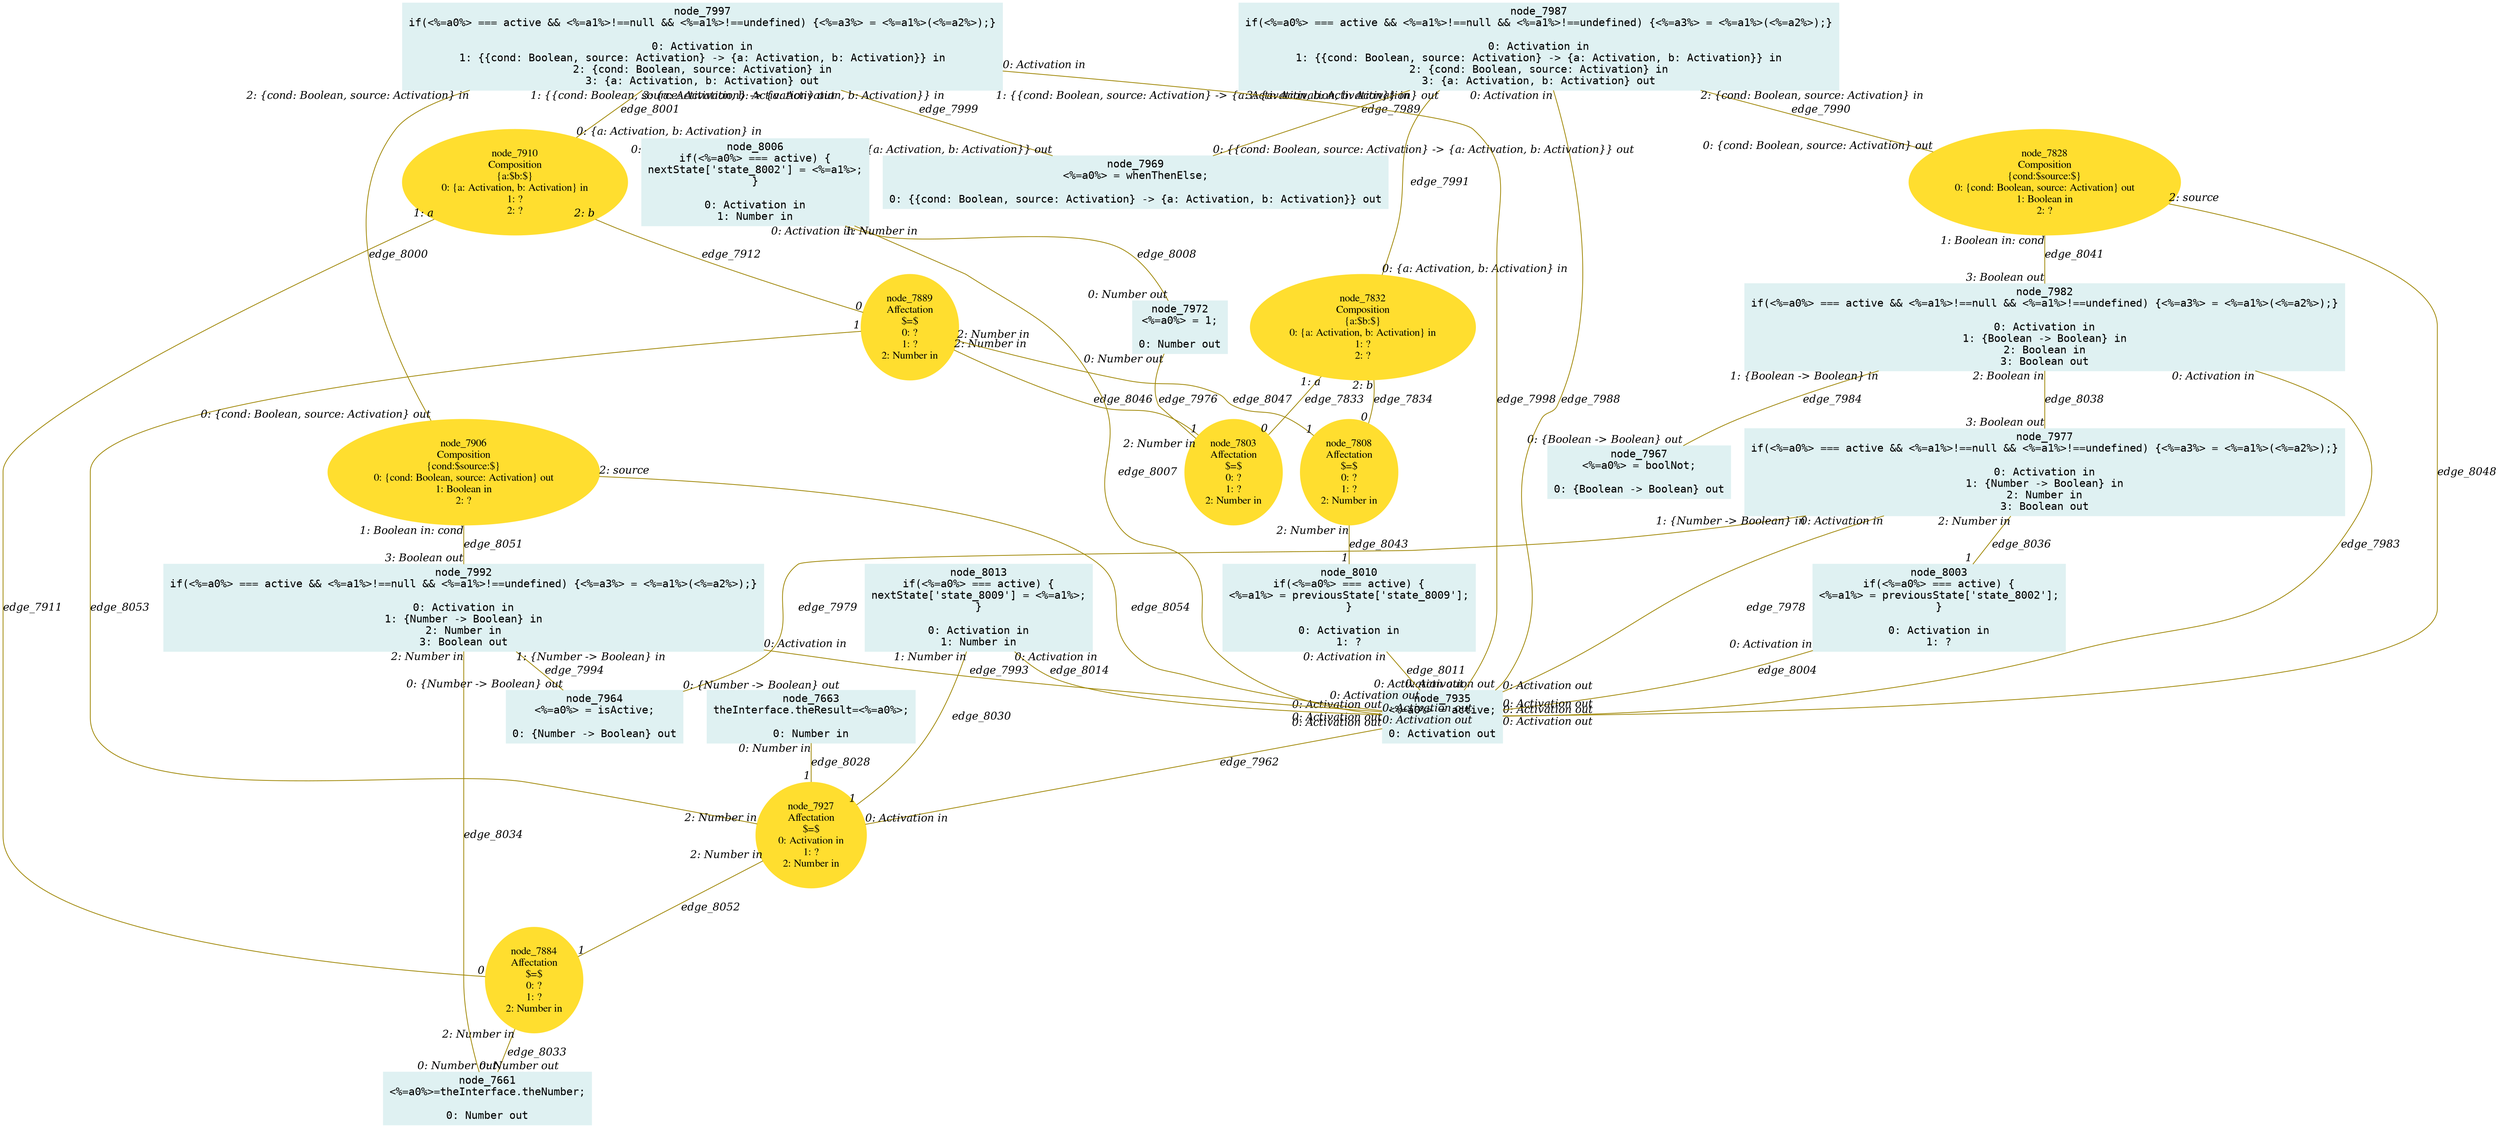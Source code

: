 digraph g{node_7661 [shape="box", style="filled", color="#dff1f2", fontname="Courier", label="node_7661
<%=a0%>=theInterface.theNumber;

0: Number out" ]
node_7663 [shape="box", style="filled", color="#dff1f2", fontname="Courier", label="node_7663
theInterface.theResult=<%=a0%>;

0: Number in" ]
node_7803 [shape="ellipse", style="filled", color="#ffde2f", fontname="Times", label="node_7803
Affectation
$=$
0: ?
1: ?
2: Number in" ]
node_7808 [shape="ellipse", style="filled", color="#ffde2f", fontname="Times", label="node_7808
Affectation
$=$
0: ?
1: ?
2: Number in" ]
node_7828 [shape="ellipse", style="filled", color="#ffde2f", fontname="Times", label="node_7828
Composition
{cond:$source:$}
0: {cond: Boolean, source: Activation} out
1: Boolean in
2: ?" ]
node_7832 [shape="ellipse", style="filled", color="#ffde2f", fontname="Times", label="node_7832
Composition
{a:$b:$}
0: {a: Activation, b: Activation} in
1: ?
2: ?" ]
node_7884 [shape="ellipse", style="filled", color="#ffde2f", fontname="Times", label="node_7884
Affectation
$=$
0: ?
1: ?
2: Number in" ]
node_7889 [shape="ellipse", style="filled", color="#ffde2f", fontname="Times", label="node_7889
Affectation
$=$
0: ?
1: ?
2: Number in" ]
node_7906 [shape="ellipse", style="filled", color="#ffde2f", fontname="Times", label="node_7906
Composition
{cond:$source:$}
0: {cond: Boolean, source: Activation} out
1: Boolean in
2: ?" ]
node_7910 [shape="ellipse", style="filled", color="#ffde2f", fontname="Times", label="node_7910
Composition
{a:$b:$}
0: {a: Activation, b: Activation} in
1: ?
2: ?" ]
node_7927 [shape="ellipse", style="filled", color="#ffde2f", fontname="Times", label="node_7927
Affectation
$=$
0: Activation in
1: ?
2: Number in" ]
node_7935 [shape="box", style="filled", color="#dff1f2", fontname="Courier", label="node_7935
<%=a0%> = active;

0: Activation out" ]
node_7964 [shape="box", style="filled", color="#dff1f2", fontname="Courier", label="node_7964
<%=a0%> = isActive;

0: {Number -> Boolean} out" ]
node_7967 [shape="box", style="filled", color="#dff1f2", fontname="Courier", label="node_7967
<%=a0%> = boolNot;

0: {Boolean -> Boolean} out" ]
node_7969 [shape="box", style="filled", color="#dff1f2", fontname="Courier", label="node_7969
<%=a0%> = whenThenElse;

0: {{cond: Boolean, source: Activation} -> {a: Activation, b: Activation}} out" ]
node_7972 [shape="box", style="filled", color="#dff1f2", fontname="Courier", label="node_7972
<%=a0%> = 1;

0: Number out" ]
node_7977 [shape="box", style="filled", color="#dff1f2", fontname="Courier", label="node_7977
if(<%=a0%> === active && <%=a1%>!==null && <%=a1%>!==undefined) {<%=a3%> = <%=a1%>(<%=a2%>);}

0: Activation in
1: {Number -> Boolean} in
2: Number in
3: Boolean out" ]
node_7982 [shape="box", style="filled", color="#dff1f2", fontname="Courier", label="node_7982
if(<%=a0%> === active && <%=a1%>!==null && <%=a1%>!==undefined) {<%=a3%> = <%=a1%>(<%=a2%>);}

0: Activation in
1: {Boolean -> Boolean} in
2: Boolean in
3: Boolean out" ]
node_7987 [shape="box", style="filled", color="#dff1f2", fontname="Courier", label="node_7987
if(<%=a0%> === active && <%=a1%>!==null && <%=a1%>!==undefined) {<%=a3%> = <%=a1%>(<%=a2%>);}

0: Activation in
1: {{cond: Boolean, source: Activation} -> {a: Activation, b: Activation}} in
2: {cond: Boolean, source: Activation} in
3: {a: Activation, b: Activation} out" ]
node_7992 [shape="box", style="filled", color="#dff1f2", fontname="Courier", label="node_7992
if(<%=a0%> === active && <%=a1%>!==null && <%=a1%>!==undefined) {<%=a3%> = <%=a1%>(<%=a2%>);}

0: Activation in
1: {Number -> Boolean} in
2: Number in
3: Boolean out" ]
node_7997 [shape="box", style="filled", color="#dff1f2", fontname="Courier", label="node_7997
if(<%=a0%> === active && <%=a1%>!==null && <%=a1%>!==undefined) {<%=a3%> = <%=a1%>(<%=a2%>);}

0: Activation in
1: {{cond: Boolean, source: Activation} -> {a: Activation, b: Activation}} in
2: {cond: Boolean, source: Activation} in
3: {a: Activation, b: Activation} out" ]
node_8003 [shape="box", style="filled", color="#dff1f2", fontname="Courier", label="node_8003
if(<%=a0%> === active) {
<%=a1%> = previousState['state_8002'];
}

0: Activation in
1: ?" ]
node_8006 [shape="box", style="filled", color="#dff1f2", fontname="Courier", label="node_8006
if(<%=a0%> === active) {
nextState['state_8002'] = <%=a1%>;
}

0: Activation in
1: Number in" ]
node_8010 [shape="box", style="filled", color="#dff1f2", fontname="Courier", label="node_8010
if(<%=a0%> === active) {
<%=a1%> = previousState['state_8009'];
}

0: Activation in
1: ?" ]
node_8013 [shape="box", style="filled", color="#dff1f2", fontname="Courier", label="node_8013
if(<%=a0%> === active) {
nextState['state_8009'] = <%=a1%>;
}

0: Activation in
1: Number in" ]
node_7832 -> node_7803 [dir=none, arrowHead=none, fontname="Times-Italic", arrowsize=1, color="#9d8400", label="edge_7833",  headlabel="0", taillabel="1: a" ]
node_7832 -> node_7808 [dir=none, arrowHead=none, fontname="Times-Italic", arrowsize=1, color="#9d8400", label="edge_7834",  headlabel="0", taillabel="2: b" ]
node_7910 -> node_7884 [dir=none, arrowHead=none, fontname="Times-Italic", arrowsize=1, color="#9d8400", label="edge_7911",  headlabel="0", taillabel="1: a" ]
node_7910 -> node_7889 [dir=none, arrowHead=none, fontname="Times-Italic", arrowsize=1, color="#9d8400", label="edge_7912",  headlabel="0", taillabel="2: b" ]
node_7935 -> node_7927 [dir=none, arrowHead=none, fontname="Times-Italic", arrowsize=1, color="#9d8400", label="edge_7962",  headlabel="0: Activation in", taillabel="0: Activation out" ]
node_7972 -> node_7803 [dir=none, arrowHead=none, fontname="Times-Italic", arrowsize=1, color="#9d8400", label="edge_7976",  headlabel="2: Number in", taillabel="0: Number out" ]
node_7977 -> node_7935 [dir=none, arrowHead=none, fontname="Times-Italic", arrowsize=1, color="#9d8400", label="edge_7978",  headlabel="0: Activation out", taillabel="0: Activation in" ]
node_7977 -> node_7964 [dir=none, arrowHead=none, fontname="Times-Italic", arrowsize=1, color="#9d8400", label="edge_7979",  headlabel="0: {Number -> Boolean} out", taillabel="1: {Number -> Boolean} in" ]
node_7982 -> node_7935 [dir=none, arrowHead=none, fontname="Times-Italic", arrowsize=1, color="#9d8400", label="edge_7983",  headlabel="0: Activation out", taillabel="0: Activation in" ]
node_7982 -> node_7967 [dir=none, arrowHead=none, fontname="Times-Italic", arrowsize=1, color="#9d8400", label="edge_7984",  headlabel="0: {Boolean -> Boolean} out", taillabel="1: {Boolean -> Boolean} in" ]
node_7987 -> node_7935 [dir=none, arrowHead=none, fontname="Times-Italic", arrowsize=1, color="#9d8400", label="edge_7988",  headlabel="0: Activation out", taillabel="0: Activation in" ]
node_7987 -> node_7969 [dir=none, arrowHead=none, fontname="Times-Italic", arrowsize=1, color="#9d8400", label="edge_7989",  headlabel="0: {{cond: Boolean, source: Activation} -> {a: Activation, b: Activation}} out", taillabel="1: {{cond: Boolean, source: Activation} -> {a: Activation, b: Activation}} in" ]
node_7987 -> node_7828 [dir=none, arrowHead=none, fontname="Times-Italic", arrowsize=1, color="#9d8400", label="edge_7990",  headlabel="0: {cond: Boolean, source: Activation} out", taillabel="2: {cond: Boolean, source: Activation} in" ]
node_7987 -> node_7832 [dir=none, arrowHead=none, fontname="Times-Italic", arrowsize=1, color="#9d8400", label="edge_7991",  headlabel="0: {a: Activation, b: Activation} in", taillabel="3: {a: Activation, b: Activation} out" ]
node_7992 -> node_7935 [dir=none, arrowHead=none, fontname="Times-Italic", arrowsize=1, color="#9d8400", label="edge_7993",  headlabel="0: Activation out", taillabel="0: Activation in" ]
node_7992 -> node_7964 [dir=none, arrowHead=none, fontname="Times-Italic", arrowsize=1, color="#9d8400", label="edge_7994",  headlabel="0: {Number -> Boolean} out", taillabel="1: {Number -> Boolean} in" ]
node_7997 -> node_7935 [dir=none, arrowHead=none, fontname="Times-Italic", arrowsize=1, color="#9d8400", label="edge_7998",  headlabel="0: Activation out", taillabel="0: Activation in" ]
node_7997 -> node_7969 [dir=none, arrowHead=none, fontname="Times-Italic", arrowsize=1, color="#9d8400", label="edge_7999",  headlabel="0: {{cond: Boolean, source: Activation} -> {a: Activation, b: Activation}} out", taillabel="1: {{cond: Boolean, source: Activation} -> {a: Activation, b: Activation}} in" ]
node_7997 -> node_7906 [dir=none, arrowHead=none, fontname="Times-Italic", arrowsize=1, color="#9d8400", label="edge_8000",  headlabel="0: {cond: Boolean, source: Activation} out", taillabel="2: {cond: Boolean, source: Activation} in" ]
node_7997 -> node_7910 [dir=none, arrowHead=none, fontname="Times-Italic", arrowsize=1, color="#9d8400", label="edge_8001",  headlabel="0: {a: Activation, b: Activation} in", taillabel="3: {a: Activation, b: Activation} out" ]
node_8003 -> node_7935 [dir=none, arrowHead=none, fontname="Times-Italic", arrowsize=1, color="#9d8400", label="edge_8004",  headlabel="0: Activation out", taillabel="0: Activation in" ]
node_8006 -> node_7935 [dir=none, arrowHead=none, fontname="Times-Italic", arrowsize=1, color="#9d8400", label="edge_8007",  headlabel="0: Activation out", taillabel="0: Activation in" ]
node_8006 -> node_7972 [dir=none, arrowHead=none, fontname="Times-Italic", arrowsize=1, color="#9d8400", label="edge_8008",  headlabel="0: Number out", taillabel="1: Number in" ]
node_8010 -> node_7935 [dir=none, arrowHead=none, fontname="Times-Italic", arrowsize=1, color="#9d8400", label="edge_8011",  headlabel="0: Activation out", taillabel="0: Activation in" ]
node_8013 -> node_7935 [dir=none, arrowHead=none, fontname="Times-Italic", arrowsize=1, color="#9d8400", label="edge_8014",  headlabel="0: Activation out", taillabel="0: Activation in" ]
node_7663 -> node_7927 [dir=none, arrowHead=none, fontname="Times-Italic", arrowsize=1, color="#9d8400", label="edge_8028",  headlabel="1", taillabel="0: Number in" ]
node_8013 -> node_7927 [dir=none, arrowHead=none, fontname="Times-Italic", arrowsize=1, color="#9d8400", label="edge_8030",  headlabel="1", taillabel="1: Number in" ]
node_7884 -> node_7661 [dir=none, arrowHead=none, fontname="Times-Italic", arrowsize=1, color="#9d8400", label="edge_8033",  headlabel="0: Number out", taillabel="2: Number in" ]
node_7992 -> node_7661 [dir=none, arrowHead=none, fontname="Times-Italic", arrowsize=1, color="#9d8400", label="edge_8034",  headlabel="0: Number out", taillabel="2: Number in" ]
node_7977 -> node_8003 [dir=none, arrowHead=none, fontname="Times-Italic", arrowsize=1, color="#9d8400", label="edge_8036",  headlabel="1", taillabel="2: Number in" ]
node_7982 -> node_7977 [dir=none, arrowHead=none, fontname="Times-Italic", arrowsize=1, color="#9d8400", label="edge_8038",  headlabel="3: Boolean out", taillabel="2: Boolean in" ]
node_7828 -> node_7982 [dir=none, arrowHead=none, fontname="Times-Italic", arrowsize=1, color="#9d8400", label="edge_8041",  headlabel="3: Boolean out", taillabel="1: Boolean in: cond" ]
node_7808 -> node_8010 [dir=none, arrowHead=none, fontname="Times-Italic", arrowsize=1, color="#9d8400", label="edge_8043",  headlabel="1", taillabel="2: Number in" ]
node_7889 -> node_7803 [dir=none, arrowHead=none, fontname="Times-Italic", arrowsize=1, color="#9d8400", label="edge_8046",  headlabel="1", taillabel="2: Number in" ]
node_7889 -> node_7808 [dir=none, arrowHead=none, fontname="Times-Italic", arrowsize=1, color="#9d8400", label="edge_8047",  headlabel="1", taillabel="2: Number in" ]
node_7828 -> node_7935 [dir=none, arrowHead=none, fontname="Times-Italic", arrowsize=1, color="#9d8400", label="edge_8048",  headlabel="0: Activation out", taillabel="2: source" ]
node_7906 -> node_7992 [dir=none, arrowHead=none, fontname="Times-Italic", arrowsize=1, color="#9d8400", label="edge_8051",  headlabel="3: Boolean out", taillabel="1: Boolean in: cond" ]
node_7927 -> node_7884 [dir=none, arrowHead=none, fontname="Times-Italic", arrowsize=1, color="#9d8400", label="edge_8052",  headlabel="1", taillabel="2: Number in" ]
node_7927 -> node_7889 [dir=none, arrowHead=none, fontname="Times-Italic", arrowsize=1, color="#9d8400", label="edge_8053",  headlabel="1", taillabel="2: Number in" ]
node_7906 -> node_7935 [dir=none, arrowHead=none, fontname="Times-Italic", arrowsize=1, color="#9d8400", label="edge_8054",  headlabel="0: Activation out", taillabel="2: source" ]
}